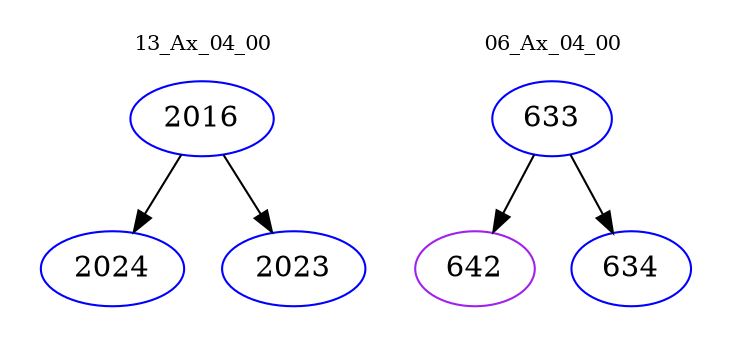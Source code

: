 digraph{
subgraph cluster_0 {
color = white
label = "13_Ax_04_00";
fontsize=10;
T0_2016 [label="2016", color="blue"]
T0_2016 -> T0_2024 [color="black"]
T0_2024 [label="2024", color="blue"]
T0_2016 -> T0_2023 [color="black"]
T0_2023 [label="2023", color="blue"]
}
subgraph cluster_1 {
color = white
label = "06_Ax_04_00";
fontsize=10;
T1_633 [label="633", color="blue"]
T1_633 -> T1_642 [color="black"]
T1_642 [label="642", color="purple"]
T1_633 -> T1_634 [color="black"]
T1_634 [label="634", color="blue"]
}
}
